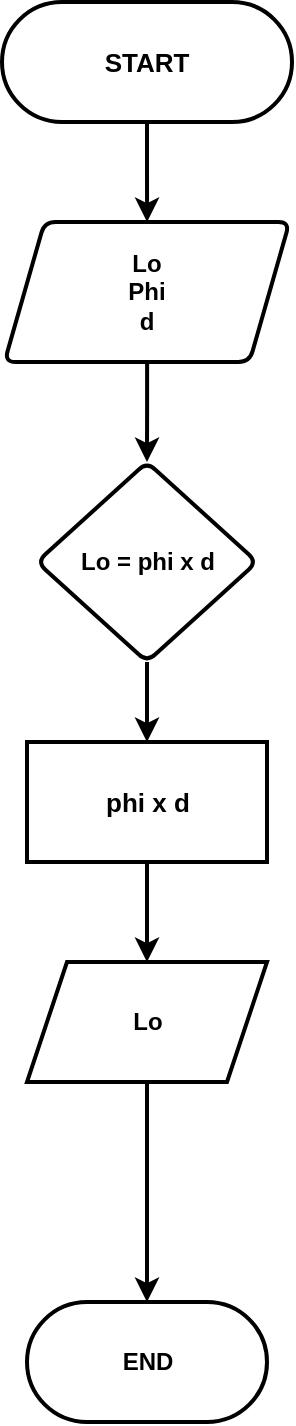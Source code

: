<mxfile version="22.0.4" type="github">
  <diagram name="Page-1" id="2MmdO1adVtq-I-U4DkCO">
    <mxGraphModel dx="1760" dy="940" grid="1" gridSize="10" guides="1" tooltips="1" connect="1" arrows="1" fold="1" page="1" pageScale="1" pageWidth="850" pageHeight="1100" math="0" shadow="0">
      <root>
        <mxCell id="0" />
        <mxCell id="1" parent="0" />
        <mxCell id="_Pc335UXt35GL75y6HPf-3" value="" style="edgeStyle=orthogonalEdgeStyle;rounded=0;orthogonalLoop=1;jettySize=auto;html=1;strokeWidth=2;" edge="1" parent="1" source="_Pc335UXt35GL75y6HPf-1" target="_Pc335UXt35GL75y6HPf-2">
          <mxGeometry relative="1" as="geometry" />
        </mxCell>
        <mxCell id="_Pc335UXt35GL75y6HPf-1" value="&lt;span&gt;&lt;font style=&quot;font-size: 13px;&quot;&gt;START&lt;/font&gt;&lt;/span&gt;" style="rounded=1;whiteSpace=wrap;html=1;arcSize=50;fontStyle=1;strokeWidth=2;" vertex="1" parent="1">
          <mxGeometry x="365" y="20" width="145" height="60" as="geometry" />
        </mxCell>
        <mxCell id="_Pc335UXt35GL75y6HPf-6" value="" style="edgeStyle=orthogonalEdgeStyle;rounded=0;orthogonalLoop=1;jettySize=auto;html=1;strokeWidth=2;" edge="1" parent="1" source="_Pc335UXt35GL75y6HPf-2" target="_Pc335UXt35GL75y6HPf-5">
          <mxGeometry relative="1" as="geometry" />
        </mxCell>
        <mxCell id="_Pc335UXt35GL75y6HPf-2" value="&lt;div&gt;&lt;b&gt;Lo&lt;/b&gt;&lt;/div&gt;&lt;div&gt;&lt;b&gt;Phi&lt;/b&gt;&lt;/div&gt;&lt;div&gt;&lt;b&gt;d&lt;br&gt;&lt;/b&gt;&lt;/div&gt;" style="shape=parallelogram;perimeter=parallelogramPerimeter;whiteSpace=wrap;html=1;fixedSize=1;rounded=1;arcSize=11;fontStyle=1;strokeWidth=2;" vertex="1" parent="1">
          <mxGeometry x="366.25" y="130" width="142.5" height="70" as="geometry" />
        </mxCell>
        <mxCell id="_Pc335UXt35GL75y6HPf-10" value="" style="edgeStyle=orthogonalEdgeStyle;rounded=0;orthogonalLoop=1;jettySize=auto;html=1;strokeWidth=2;" edge="1" parent="1" source="_Pc335UXt35GL75y6HPf-5" target="_Pc335UXt35GL75y6HPf-9">
          <mxGeometry relative="1" as="geometry" />
        </mxCell>
        <mxCell id="_Pc335UXt35GL75y6HPf-5" value="&lt;b&gt;Lo = phi x d&lt;/b&gt;" style="rhombus;whiteSpace=wrap;html=1;rounded=1;arcSize=11;fontStyle=1;strokeWidth=2;" vertex="1" parent="1">
          <mxGeometry x="382.5" y="250" width="110" height="100" as="geometry" />
        </mxCell>
        <mxCell id="_Pc335UXt35GL75y6HPf-13" value="" style="edgeStyle=orthogonalEdgeStyle;rounded=0;orthogonalLoop=1;jettySize=auto;html=1;strokeWidth=2;" edge="1" parent="1" source="_Pc335UXt35GL75y6HPf-9" target="_Pc335UXt35GL75y6HPf-12">
          <mxGeometry relative="1" as="geometry" />
        </mxCell>
        <mxCell id="_Pc335UXt35GL75y6HPf-9" value="&lt;font style=&quot;font-size: 13px;&quot;&gt;phi x d&lt;/font&gt;" style="whiteSpace=wrap;html=1;rounded=1;arcSize=0;fontStyle=1;strokeWidth=2;" vertex="1" parent="1">
          <mxGeometry x="377.5" y="390" width="120" height="60" as="geometry" />
        </mxCell>
        <mxCell id="_Pc335UXt35GL75y6HPf-15" value="" style="edgeStyle=orthogonalEdgeStyle;rounded=0;orthogonalLoop=1;jettySize=auto;html=1;strokeWidth=2;" edge="1" parent="1" source="_Pc335UXt35GL75y6HPf-12" target="_Pc335UXt35GL75y6HPf-14">
          <mxGeometry relative="1" as="geometry" />
        </mxCell>
        <mxCell id="_Pc335UXt35GL75y6HPf-12" value="&lt;b&gt;Lo&lt;/b&gt;" style="shape=parallelogram;perimeter=parallelogramPerimeter;whiteSpace=wrap;html=1;fixedSize=1;rounded=1;arcSize=0;fontStyle=1;strokeWidth=2;" vertex="1" parent="1">
          <mxGeometry x="377.5" y="500" width="120" height="60" as="geometry" />
        </mxCell>
        <mxCell id="_Pc335UXt35GL75y6HPf-14" value="END" style="whiteSpace=wrap;html=1;rounded=1;arcSize=50;fontStyle=1;strokeWidth=2;" vertex="1" parent="1">
          <mxGeometry x="377.5" y="670" width="120" height="60" as="geometry" />
        </mxCell>
      </root>
    </mxGraphModel>
  </diagram>
</mxfile>
